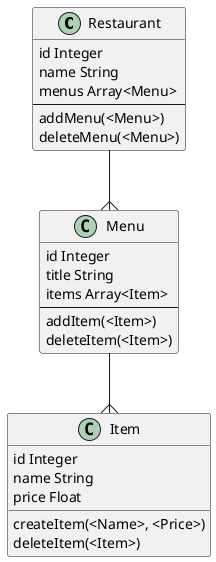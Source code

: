@startuml
class Restaurant {
    id Integer 
    name String
    menus Array<Menu>
    --
    addMenu(<Menu>) 
    deleteMenu(<Menu>)
}
class Menu {
    id Integer 
    title String 
    items Array<Item>
    --
    addItem(<Item>)
    deleteItem(<Item>)
}
class Item {
    id Integer 
    name String 
    price Float  
    createItem(<Name>, <Price>)
    deleteItem(<Item>)
}
Restaurant --{ Menu 
Menu --{ Item 
@enduml  